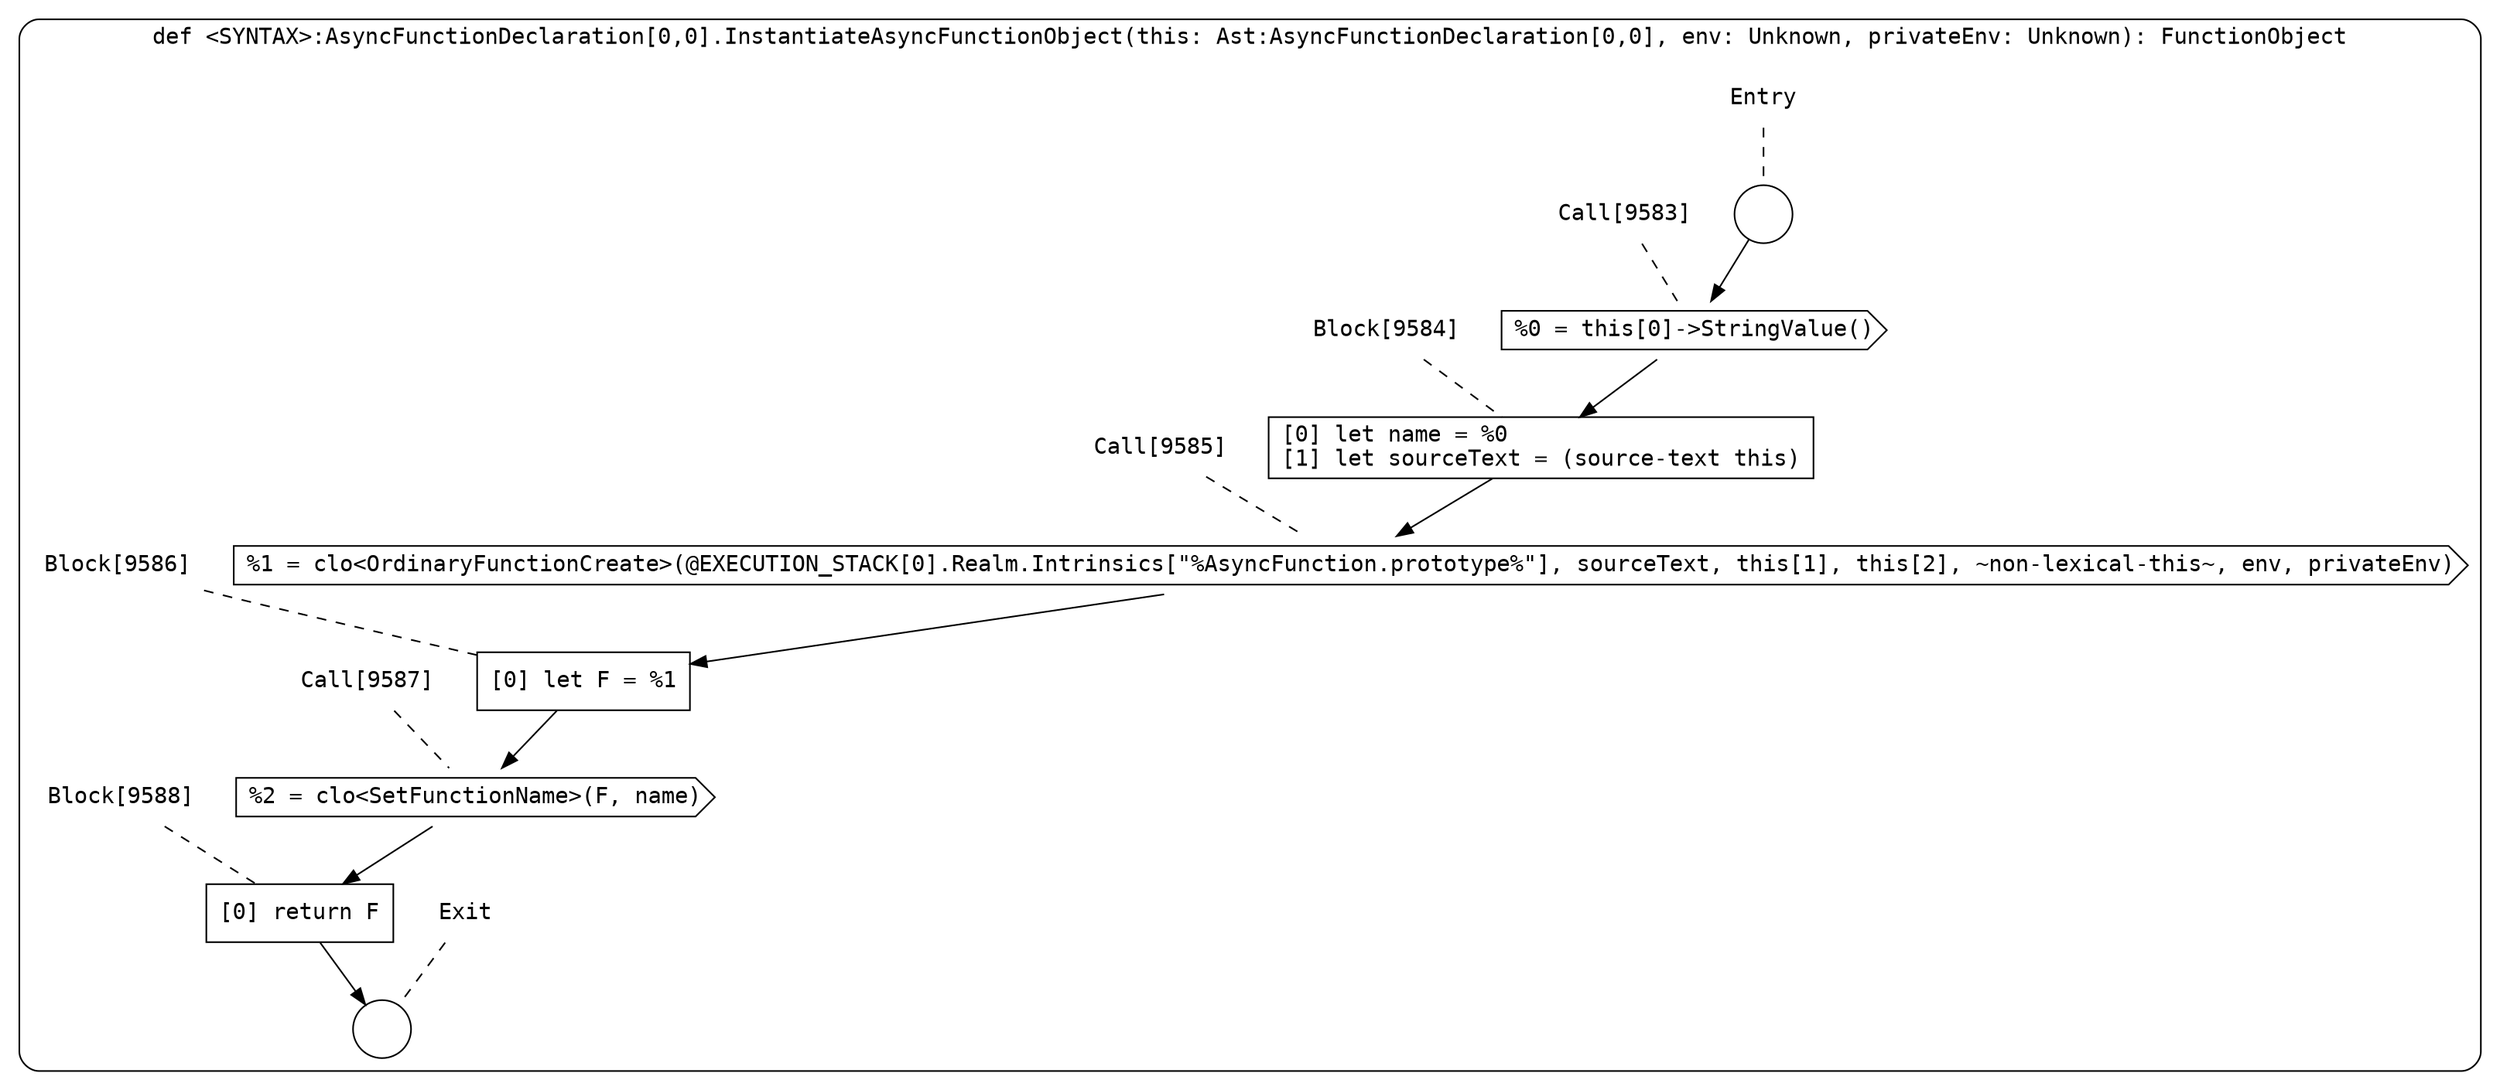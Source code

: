 digraph {
  graph [fontname = "Consolas"]
  node [fontname = "Consolas"]
  edge [fontname = "Consolas"]
  subgraph cluster1704 {
    label = "def <SYNTAX>:AsyncFunctionDeclaration[0,0].InstantiateAsyncFunctionObject(this: Ast:AsyncFunctionDeclaration[0,0], env: Unknown, privateEnv: Unknown): FunctionObject"
    style = rounded
    cluster1704_entry_name [shape=none, label=<<font color="black">Entry</font>>]
    cluster1704_entry_name -> cluster1704_entry [arrowhead=none, color="black", style=dashed]
    cluster1704_entry [shape=circle label=" " color="black" fillcolor="white" style=filled]
    cluster1704_entry -> node9583 [color="black"]
    cluster1704_exit_name [shape=none, label=<<font color="black">Exit</font>>]
    cluster1704_exit_name -> cluster1704_exit [arrowhead=none, color="black", style=dashed]
    cluster1704_exit [shape=circle label=" " color="black" fillcolor="white" style=filled]
    node9583_name [shape=none, label=<<font color="black">Call[9583]</font>>]
    node9583_name -> node9583 [arrowhead=none, color="black", style=dashed]
    node9583 [shape=cds, label=<<font color="black">%0 = this[0]-&gt;StringValue()</font>> color="black" fillcolor="white", style=filled]
    node9583 -> node9584 [color="black"]
    node9584_name [shape=none, label=<<font color="black">Block[9584]</font>>]
    node9584_name -> node9584 [arrowhead=none, color="black", style=dashed]
    node9584 [shape=box, label=<<font color="black">[0] let name = %0<BR ALIGN="LEFT"/>[1] let sourceText = (source-text this)<BR ALIGN="LEFT"/></font>> color="black" fillcolor="white", style=filled]
    node9584 -> node9585 [color="black"]
    node9585_name [shape=none, label=<<font color="black">Call[9585]</font>>]
    node9585_name -> node9585 [arrowhead=none, color="black", style=dashed]
    node9585 [shape=cds, label=<<font color="black">%1 = clo&lt;OrdinaryFunctionCreate&gt;(@EXECUTION_STACK[0].Realm.Intrinsics[&quot;%AsyncFunction.prototype%&quot;], sourceText, this[1], this[2], ~non-lexical-this~, env, privateEnv)</font>> color="black" fillcolor="white", style=filled]
    node9585 -> node9586 [color="black"]
    node9586_name [shape=none, label=<<font color="black">Block[9586]</font>>]
    node9586_name -> node9586 [arrowhead=none, color="black", style=dashed]
    node9586 [shape=box, label=<<font color="black">[0] let F = %1<BR ALIGN="LEFT"/></font>> color="black" fillcolor="white", style=filled]
    node9586 -> node9587 [color="black"]
    node9587_name [shape=none, label=<<font color="black">Call[9587]</font>>]
    node9587_name -> node9587 [arrowhead=none, color="black", style=dashed]
    node9587 [shape=cds, label=<<font color="black">%2 = clo&lt;SetFunctionName&gt;(F, name)</font>> color="black" fillcolor="white", style=filled]
    node9587 -> node9588 [color="black"]
    node9588_name [shape=none, label=<<font color="black">Block[9588]</font>>]
    node9588_name -> node9588 [arrowhead=none, color="black", style=dashed]
    node9588 [shape=box, label=<<font color="black">[0] return F<BR ALIGN="LEFT"/></font>> color="black" fillcolor="white", style=filled]
    node9588 -> cluster1704_exit [color="black"]
  }
}